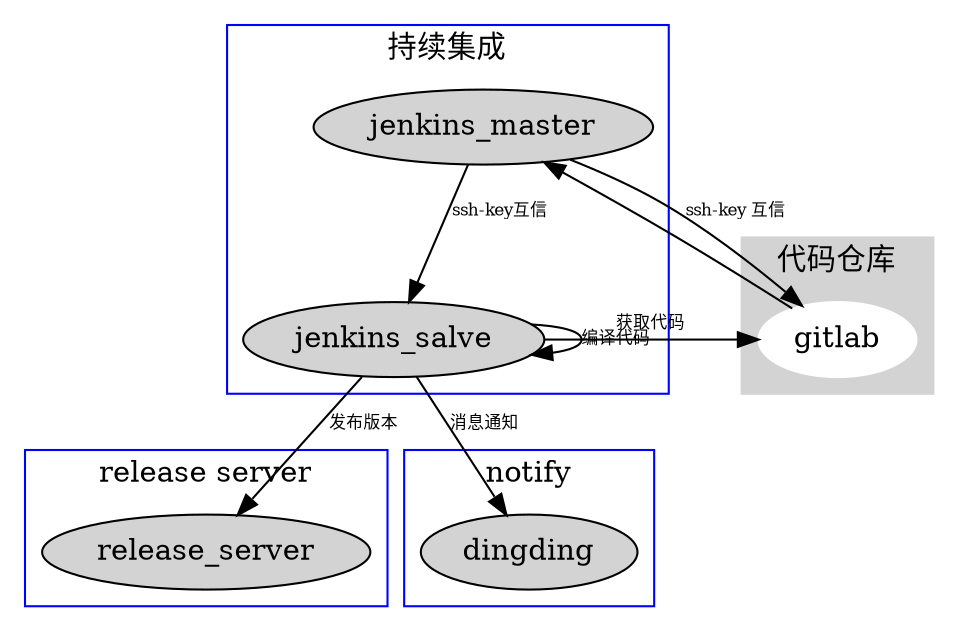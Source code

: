 digraph G {

    # gitlab
  subgraph cluster_0 {
    style=filled;
    color=lightgrey;
    node [style=filled,color=white];
    gitlab;
    label = "代码仓库";
  }

# jenkins
  subgraph cluster_1 {
    node [style=filled];
    jenkins_master -> jenkins_salve [label="ssh-key互信" fontsize=8 ];
    
    label = "持续集成";
    color=blue
  }
  
  # release server
  subgraph cluster_2 {
    node [style=filled];
    
    jenkins_salve -> release_server [label="发布版本" fontsize=8 ];
    label = "release server";
    color=blue
  }
  
  # notify
  subgraph cluster_3 {
    node [style=filled];
    
    jenkins_salve -> dingding [label="消息通知" fontsize=8 ];
    label = "notify";
    color=blue
  }
  
  
  gitlab->jenkins_master
  jenkins_master->gitlab [label="ssh-key 互信" fontsize=8 ]
  jenkins_salve->gitlab [label="获取代码" fontsize=8 ]
  jenkins_salve->jenkins_salve [label="编译代码" fontsize=8 ]
  

  
}
